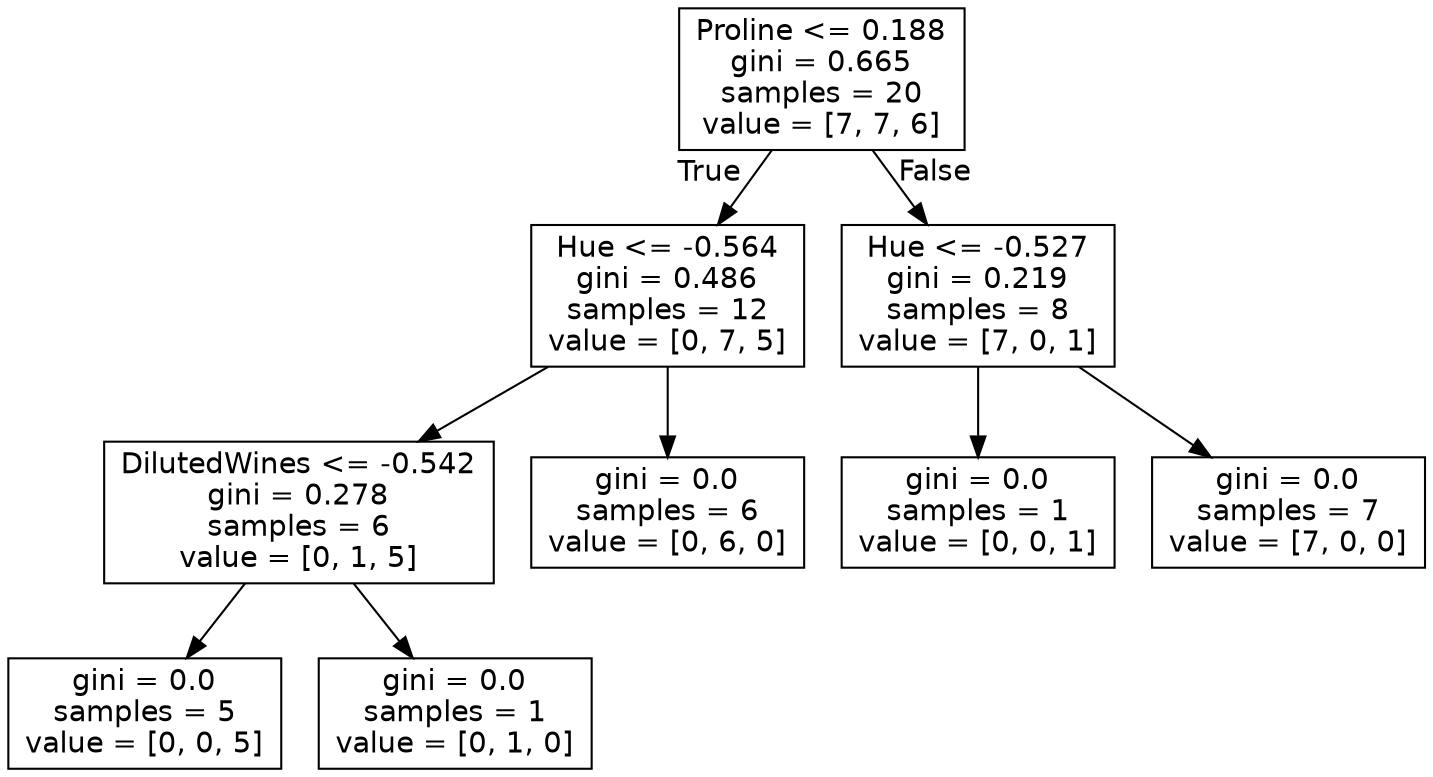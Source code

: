 digraph Tree {
node [shape=box, fontname="helvetica"] ;
edge [fontname="helvetica"] ;
0 [label="Proline <= 0.188\ngini = 0.665\nsamples = 20\nvalue = [7, 7, 6]"] ;
1 [label="Hue <= -0.564\ngini = 0.486\nsamples = 12\nvalue = [0, 7, 5]"] ;
0 -> 1 [labeldistance=2.5, labelangle=45, headlabel="True"] ;
2 [label="DilutedWines <= -0.542\ngini = 0.278\nsamples = 6\nvalue = [0, 1, 5]"] ;
1 -> 2 ;
3 [label="gini = 0.0\nsamples = 5\nvalue = [0, 0, 5]"] ;
2 -> 3 ;
4 [label="gini = 0.0\nsamples = 1\nvalue = [0, 1, 0]"] ;
2 -> 4 ;
5 [label="gini = 0.0\nsamples = 6\nvalue = [0, 6, 0]"] ;
1 -> 5 ;
6 [label="Hue <= -0.527\ngini = 0.219\nsamples = 8\nvalue = [7, 0, 1]"] ;
0 -> 6 [labeldistance=2.5, labelangle=-45, headlabel="False"] ;
7 [label="gini = 0.0\nsamples = 1\nvalue = [0, 0, 1]"] ;
6 -> 7 ;
8 [label="gini = 0.0\nsamples = 7\nvalue = [7, 0, 0]"] ;
6 -> 8 ;
}
